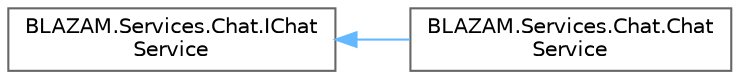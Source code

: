 digraph "Graphical Class Hierarchy"
{
 // LATEX_PDF_SIZE
  bgcolor="transparent";
  edge [fontname=Helvetica,fontsize=10,labelfontname=Helvetica,labelfontsize=10];
  node [fontname=Helvetica,fontsize=10,shape=box,height=0.2,width=0.4];
  rankdir="LR";
  Node0 [id="Node000000",label="BLAZAM.Services.Chat.IChat\lService",height=0.2,width=0.4,color="grey40", fillcolor="white", style="filled",URL="$interface_b_l_a_z_a_m_1_1_services_1_1_chat_1_1_i_chat_service.html",tooltip=" "];
  Node0 -> Node1 [id="edge48_Node000000_Node000001",dir="back",color="steelblue1",style="solid",tooltip=" "];
  Node1 [id="Node000001",label="BLAZAM.Services.Chat.Chat\lService",height=0.2,width=0.4,color="grey40", fillcolor="white", style="filled",URL="$class_b_l_a_z_a_m_1_1_services_1_1_chat_1_1_chat_service.html",tooltip=" "];
}
